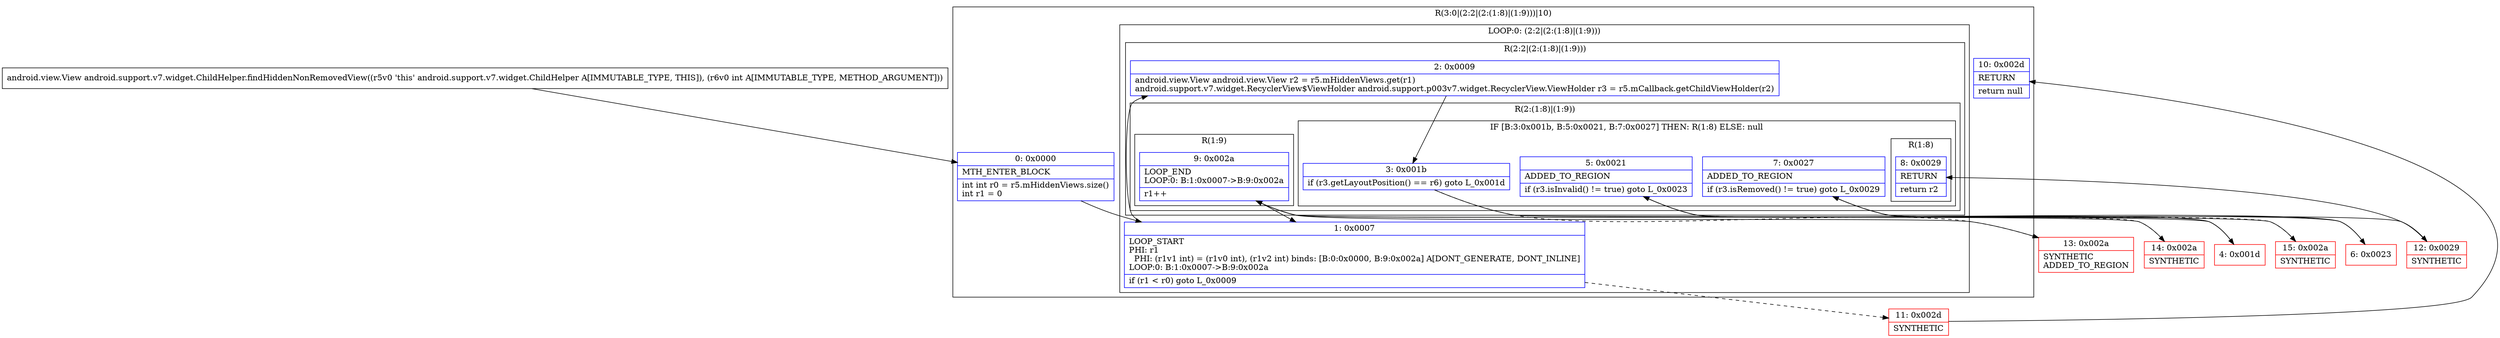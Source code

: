 digraph "CFG forandroid.support.v7.widget.ChildHelper.findHiddenNonRemovedView(I)Landroid\/view\/View;" {
subgraph cluster_Region_918006660 {
label = "R(3:0|(2:2|(2:(1:8)|(1:9)))|10)";
node [shape=record,color=blue];
Node_0 [shape=record,label="{0\:\ 0x0000|MTH_ENTER_BLOCK\l|int int r0 = r5.mHiddenViews.size()\lint r1 = 0\l}"];
subgraph cluster_LoopRegion_1072776672 {
label = "LOOP:0: (2:2|(2:(1:8)|(1:9)))";
node [shape=record,color=blue];
Node_1 [shape=record,label="{1\:\ 0x0007|LOOP_START\lPHI: r1 \l  PHI: (r1v1 int) = (r1v0 int), (r1v2 int) binds: [B:0:0x0000, B:9:0x002a] A[DONT_GENERATE, DONT_INLINE]\lLOOP:0: B:1:0x0007\-\>B:9:0x002a\l|if (r1 \< r0) goto L_0x0009\l}"];
subgraph cluster_Region_1377302292 {
label = "R(2:2|(2:(1:8)|(1:9)))";
node [shape=record,color=blue];
Node_2 [shape=record,label="{2\:\ 0x0009|android.view.View android.view.View r2 = r5.mHiddenViews.get(r1)\landroid.support.v7.widget.RecyclerView$ViewHolder android.support.p003v7.widget.RecyclerView.ViewHolder r3 = r5.mCallback.getChildViewHolder(r2)\l}"];
subgraph cluster_Region_1711830820 {
label = "R(2:(1:8)|(1:9))";
node [shape=record,color=blue];
subgraph cluster_IfRegion_1822166466 {
label = "IF [B:3:0x001b, B:5:0x0021, B:7:0x0027] THEN: R(1:8) ELSE: null";
node [shape=record,color=blue];
Node_3 [shape=record,label="{3\:\ 0x001b|if (r3.getLayoutPosition() == r6) goto L_0x001d\l}"];
Node_5 [shape=record,label="{5\:\ 0x0021|ADDED_TO_REGION\l|if (r3.isInvalid() != true) goto L_0x0023\l}"];
Node_7 [shape=record,label="{7\:\ 0x0027|ADDED_TO_REGION\l|if (r3.isRemoved() != true) goto L_0x0029\l}"];
subgraph cluster_Region_1509395801 {
label = "R(1:8)";
node [shape=record,color=blue];
Node_8 [shape=record,label="{8\:\ 0x0029|RETURN\l|return r2\l}"];
}
}
subgraph cluster_Region_451821776 {
label = "R(1:9)";
node [shape=record,color=blue];
Node_9 [shape=record,label="{9\:\ 0x002a|LOOP_END\lLOOP:0: B:1:0x0007\-\>B:9:0x002a\l|r1++\l}"];
}
}
}
}
Node_10 [shape=record,label="{10\:\ 0x002d|RETURN\l|return null\l}"];
}
Node_4 [shape=record,color=red,label="{4\:\ 0x001d}"];
Node_6 [shape=record,color=red,label="{6\:\ 0x0023}"];
Node_11 [shape=record,color=red,label="{11\:\ 0x002d|SYNTHETIC\l}"];
Node_12 [shape=record,color=red,label="{12\:\ 0x0029|SYNTHETIC\l}"];
Node_13 [shape=record,color=red,label="{13\:\ 0x002a|SYNTHETIC\lADDED_TO_REGION\l}"];
Node_14 [shape=record,color=red,label="{14\:\ 0x002a|SYNTHETIC\l}"];
Node_15 [shape=record,color=red,label="{15\:\ 0x002a|SYNTHETIC\l}"];
MethodNode[shape=record,label="{android.view.View android.support.v7.widget.ChildHelper.findHiddenNonRemovedView((r5v0 'this' android.support.v7.widget.ChildHelper A[IMMUTABLE_TYPE, THIS]), (r6v0 int A[IMMUTABLE_TYPE, METHOD_ARGUMENT])) }"];
MethodNode -> Node_0;
Node_0 -> Node_1;
Node_1 -> Node_2;
Node_1 -> Node_11[style=dashed];
Node_2 -> Node_3;
Node_3 -> Node_4;
Node_3 -> Node_13[style=dashed];
Node_5 -> Node_6;
Node_5 -> Node_14[style=dashed];
Node_7 -> Node_12;
Node_7 -> Node_15[style=dashed];
Node_9 -> Node_1;
Node_4 -> Node_5;
Node_6 -> Node_7;
Node_11 -> Node_10;
Node_12 -> Node_8;
Node_13 -> Node_9;
Node_14 -> Node_9;
Node_15 -> Node_9;
}


